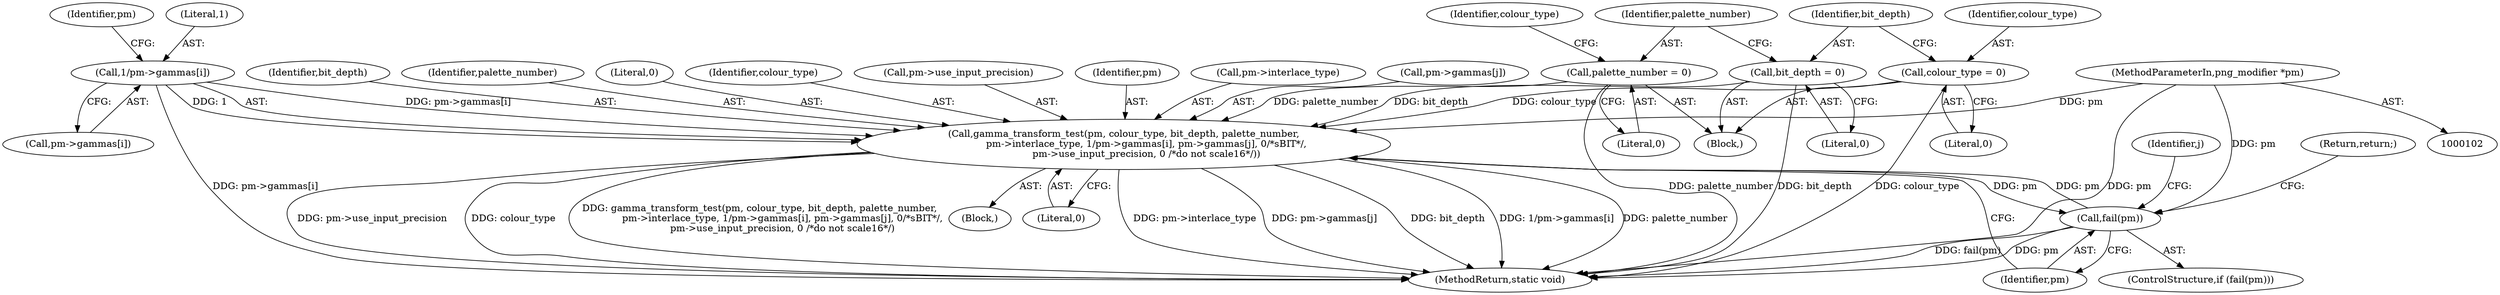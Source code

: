 digraph "0_Android_9d4853418ab2f754c2b63e091c29c5529b8b86ca_117@array" {
"1000161" [label="(Call,gamma_transform_test(pm, colour_type, bit_depth, palette_number,\n               pm->interlace_type, 1/pm->gammas[i], pm->gammas[j], 0/*sBIT*/,\n               pm->use_input_precision, 0 /*do not scale16*/))"];
"1000187" [label="(Call,fail(pm))"];
"1000161" [label="(Call,gamma_transform_test(pm, colour_type, bit_depth, palette_number,\n               pm->interlace_type, 1/pm->gammas[i], pm->gammas[j], 0/*sBIT*/,\n               pm->use_input_precision, 0 /*do not scale16*/))"];
"1000103" [label="(MethodParameterIn,png_modifier *pm)"];
"1000106" [label="(Call,colour_type = 0)"];
"1000110" [label="(Call,bit_depth = 0)"];
"1000114" [label="(Call,palette_number = 0)"];
"1000169" [label="(Call,1/pm->gammas[i])"];
"1000103" [label="(MethodParameterIn,png_modifier *pm)"];
"1000178" [label="(Identifier,pm)"];
"1000112" [label="(Literal,0)"];
"1000181" [label="(Literal,0)"];
"1000115" [label="(Identifier,palette_number)"];
"1000186" [label="(ControlStructure,if (fail(pm)))"];
"1000116" [label="(Literal,0)"];
"1000114" [label="(Call,palette_number = 0)"];
"1000110" [label="(Call,bit_depth = 0)"];
"1000171" [label="(Call,pm->gammas[i])"];
"1000155" [label="(Identifier,j)"];
"1000104" [label="(Block,)"];
"1000111" [label="(Identifier,bit_depth)"];
"1000187" [label="(Call,fail(pm))"];
"1000163" [label="(Identifier,colour_type)"];
"1000182" [label="(Call,pm->use_input_precision)"];
"1000120" [label="(Identifier,colour_type)"];
"1000162" [label="(Identifier,pm)"];
"1000190" [label="(MethodReturn,static void)"];
"1000160" [label="(Block,)"];
"1000166" [label="(Call,pm->interlace_type)"];
"1000176" [label="(Call,pm->gammas[j])"];
"1000164" [label="(Identifier,bit_depth)"];
"1000170" [label="(Literal,1)"];
"1000189" [label="(Return,return;)"];
"1000107" [label="(Identifier,colour_type)"];
"1000188" [label="(Identifier,pm)"];
"1000106" [label="(Call,colour_type = 0)"];
"1000165" [label="(Identifier,palette_number)"];
"1000185" [label="(Literal,0)"];
"1000108" [label="(Literal,0)"];
"1000169" [label="(Call,1/pm->gammas[i])"];
"1000161" [label="(Call,gamma_transform_test(pm, colour_type, bit_depth, palette_number,\n               pm->interlace_type, 1/pm->gammas[i], pm->gammas[j], 0/*sBIT*/,\n               pm->use_input_precision, 0 /*do not scale16*/))"];
"1000161" -> "1000160"  [label="AST: "];
"1000161" -> "1000185"  [label="CFG: "];
"1000162" -> "1000161"  [label="AST: "];
"1000163" -> "1000161"  [label="AST: "];
"1000164" -> "1000161"  [label="AST: "];
"1000165" -> "1000161"  [label="AST: "];
"1000166" -> "1000161"  [label="AST: "];
"1000169" -> "1000161"  [label="AST: "];
"1000176" -> "1000161"  [label="AST: "];
"1000181" -> "1000161"  [label="AST: "];
"1000182" -> "1000161"  [label="AST: "];
"1000185" -> "1000161"  [label="AST: "];
"1000188" -> "1000161"  [label="CFG: "];
"1000161" -> "1000190"  [label="DDG: bit_depth"];
"1000161" -> "1000190"  [label="DDG: 1/pm->gammas[i]"];
"1000161" -> "1000190"  [label="DDG: palette_number"];
"1000161" -> "1000190"  [label="DDG: pm->use_input_precision"];
"1000161" -> "1000190"  [label="DDG: pm->interlace_type"];
"1000161" -> "1000190"  [label="DDG: pm->gammas[j]"];
"1000161" -> "1000190"  [label="DDG: colour_type"];
"1000161" -> "1000190"  [label="DDG: gamma_transform_test(pm, colour_type, bit_depth, palette_number,\n               pm->interlace_type, 1/pm->gammas[i], pm->gammas[j], 0/*sBIT*/,\n               pm->use_input_precision, 0 /*do not scale16*/)"];
"1000187" -> "1000161"  [label="DDG: pm"];
"1000103" -> "1000161"  [label="DDG: pm"];
"1000106" -> "1000161"  [label="DDG: colour_type"];
"1000110" -> "1000161"  [label="DDG: bit_depth"];
"1000114" -> "1000161"  [label="DDG: palette_number"];
"1000169" -> "1000161"  [label="DDG: 1"];
"1000169" -> "1000161"  [label="DDG: pm->gammas[i]"];
"1000161" -> "1000187"  [label="DDG: pm"];
"1000187" -> "1000186"  [label="AST: "];
"1000187" -> "1000188"  [label="CFG: "];
"1000188" -> "1000187"  [label="AST: "];
"1000189" -> "1000187"  [label="CFG: "];
"1000155" -> "1000187"  [label="CFG: "];
"1000187" -> "1000190"  [label="DDG: fail(pm)"];
"1000187" -> "1000190"  [label="DDG: pm"];
"1000103" -> "1000187"  [label="DDG: pm"];
"1000103" -> "1000102"  [label="AST: "];
"1000103" -> "1000190"  [label="DDG: pm"];
"1000106" -> "1000104"  [label="AST: "];
"1000106" -> "1000108"  [label="CFG: "];
"1000107" -> "1000106"  [label="AST: "];
"1000108" -> "1000106"  [label="AST: "];
"1000111" -> "1000106"  [label="CFG: "];
"1000106" -> "1000190"  [label="DDG: colour_type"];
"1000110" -> "1000104"  [label="AST: "];
"1000110" -> "1000112"  [label="CFG: "];
"1000111" -> "1000110"  [label="AST: "];
"1000112" -> "1000110"  [label="AST: "];
"1000115" -> "1000110"  [label="CFG: "];
"1000110" -> "1000190"  [label="DDG: bit_depth"];
"1000114" -> "1000104"  [label="AST: "];
"1000114" -> "1000116"  [label="CFG: "];
"1000115" -> "1000114"  [label="AST: "];
"1000116" -> "1000114"  [label="AST: "];
"1000120" -> "1000114"  [label="CFG: "];
"1000114" -> "1000190"  [label="DDG: palette_number"];
"1000169" -> "1000171"  [label="CFG: "];
"1000170" -> "1000169"  [label="AST: "];
"1000171" -> "1000169"  [label="AST: "];
"1000178" -> "1000169"  [label="CFG: "];
"1000169" -> "1000190"  [label="DDG: pm->gammas[i]"];
}
